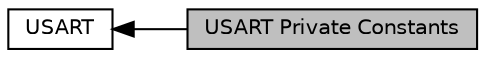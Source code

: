 digraph "USART Private Constants"
{
  edge [fontname="Helvetica",fontsize="10",labelfontname="Helvetica",labelfontsize="10"];
  node [fontname="Helvetica",fontsize="10",shape=record];
  rankdir=LR;
  Node0 [label="USART Private Constants",height=0.2,width=0.4,color="black", fillcolor="grey75", style="filled", fontcolor="black"];
  Node1 [label="USART",height=0.2,width=0.4,color="black", fillcolor="white", style="filled",URL="$group___u_s_a_r_t.html",tooltip="HAL USART Synchronous module driver. "];
  Node1->Node0 [shape=plaintext, dir="back", style="solid"];
}
